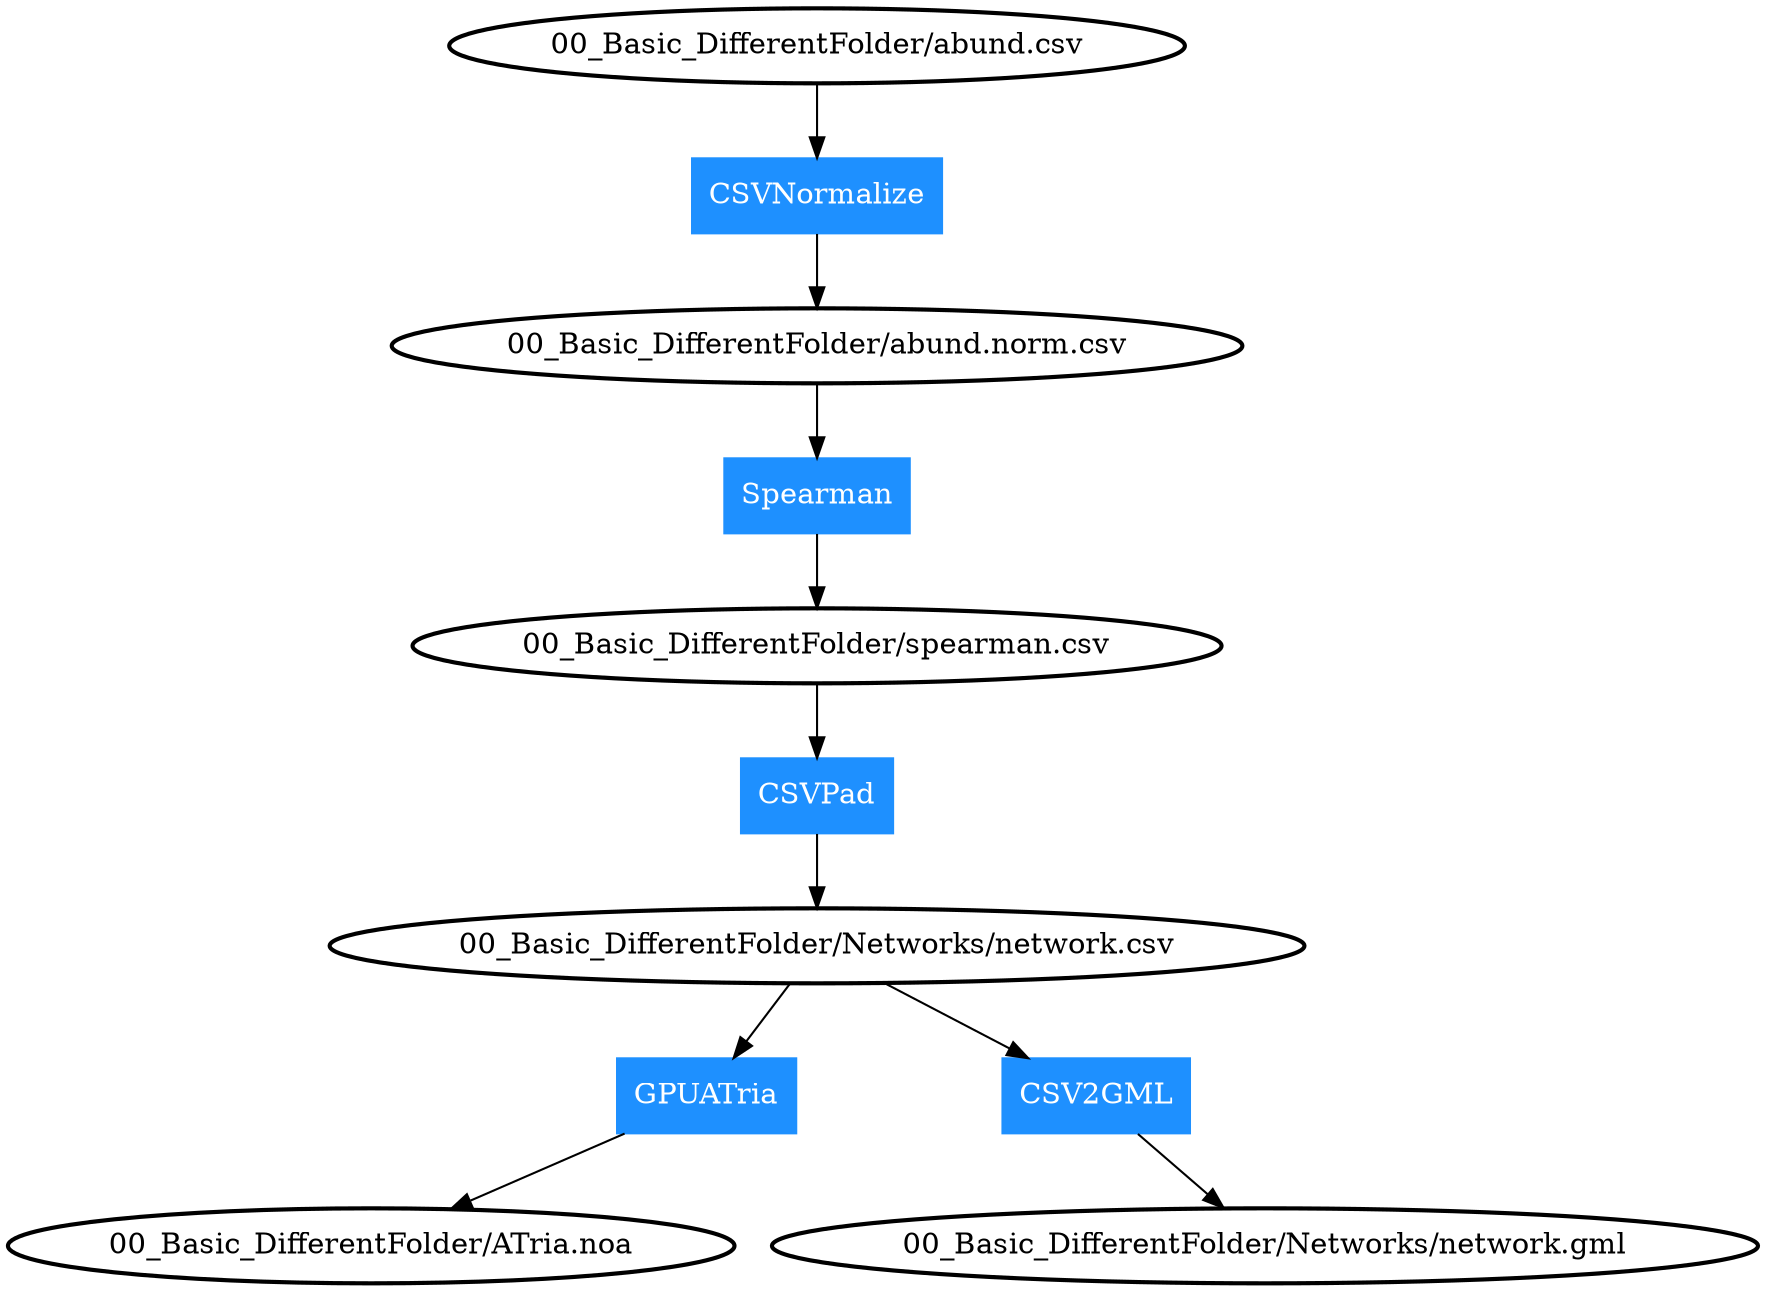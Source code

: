digraph G {
	node [style=bold]
	"00_Basic_DifferentFolder/abund.csv"->"CSVNormalize"->"00_Basic_DifferentFolder/abund.norm.csv";
	"00_Basic_DifferentFolder/abund.norm.csv"->"Spearman"->"00_Basic_DifferentFolder/spearman.csv";
	"00_Basic_DifferentFolder/spearman.csv"->"CSVPad"->"00_Basic_DifferentFolder/Networks/network.csv";
	"00_Basic_DifferentFolder/Networks/network.csv"->"GPUATria"->"00_Basic_DifferentFolder/ATria.noa";
	"00_Basic_DifferentFolder/Networks/network.csv"->"CSV2GML"->"00_Basic_DifferentFolder/Networks/network.gml";
	"CSVNormalize" [label="CSVNormalize", shape=box, color=dodgerblue1, fontcolor=white, style=filled];
	"CSV2GML" [label="CSV2GML", shape=box, color=dodgerblue1, fontcolor=white, style=filled];
	"CSVPad" [label="CSVPad", shape=box, color=dodgerblue1, fontcolor=white, style=filled];
	"Spearman" [label="Spearman", shape=box, color=dodgerblue1, fontcolor=white, style=filled];
	"GPUATria" [label="GPUATria", shape=box, color=dodgerblue1, fontcolor=white, style=filled];
}
